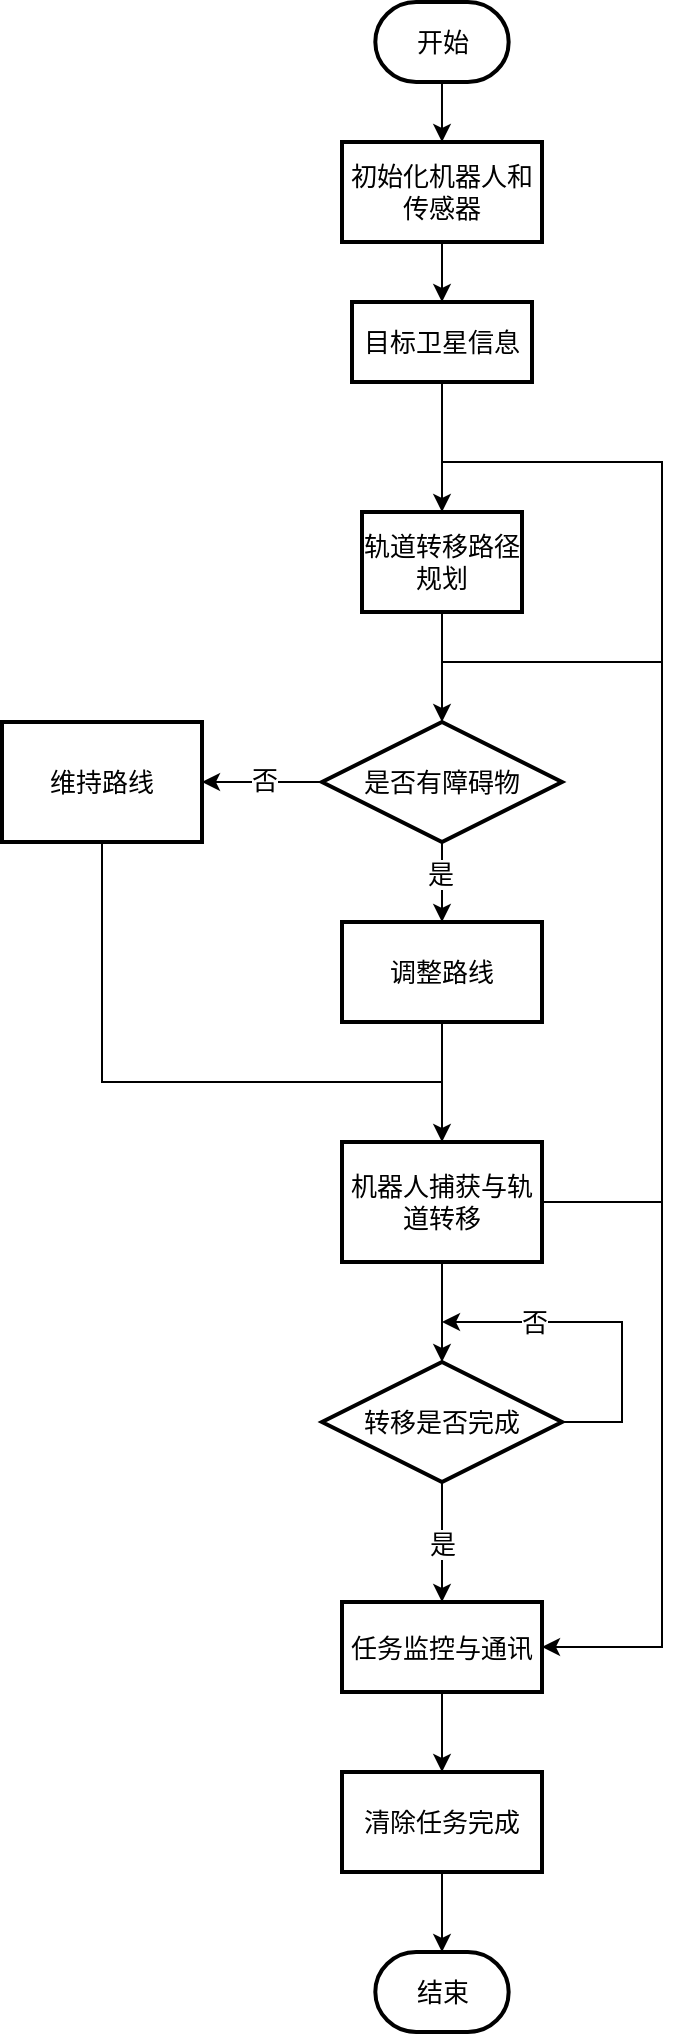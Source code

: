 <mxfile version="24.7.17">
  <diagram name="Page-1" id="QLF-LarDQt3AmGQMSmLy">
    <mxGraphModel dx="768" dy="1131" grid="1" gridSize="10" guides="1" tooltips="1" connect="1" arrows="1" fold="1" page="1" pageScale="1" pageWidth="827" pageHeight="1169" math="0" shadow="0">
      <root>
        <mxCell id="0" />
        <mxCell id="1" parent="0" />
        <mxCell id="afKLm_PC3EemGSfm7CoD-16" style="edgeStyle=orthogonalEdgeStyle;rounded=0;orthogonalLoop=1;jettySize=auto;html=1;exitX=0.5;exitY=1;exitDx=0;exitDy=0;entryX=0.5;entryY=0;entryDx=0;entryDy=0;fontSize=13;fontFamily=STZhongsong;" edge="1" parent="1" source="afKLm_PC3EemGSfm7CoD-2" target="afKLm_PC3EemGSfm7CoD-3">
          <mxGeometry relative="1" as="geometry" />
        </mxCell>
        <mxCell id="afKLm_PC3EemGSfm7CoD-2" value="&lt;font style=&quot;font-size: 13px;&quot;&gt;初始化机器人和传感器&lt;/font&gt;" style="rounded=0;whiteSpace=wrap;html=1;strokeWidth=2;fontFamily=STZhongsong;fontSize=13;" vertex="1" parent="1">
          <mxGeometry x="320" y="160" width="100" height="50" as="geometry" />
        </mxCell>
        <mxCell id="afKLm_PC3EemGSfm7CoD-17" style="edgeStyle=orthogonalEdgeStyle;rounded=0;orthogonalLoop=1;jettySize=auto;html=1;exitX=0.5;exitY=1;exitDx=0;exitDy=0;entryX=0.5;entryY=0;entryDx=0;entryDy=0;fontSize=13;fontFamily=STZhongsong;" edge="1" parent="1" source="afKLm_PC3EemGSfm7CoD-3" target="afKLm_PC3EemGSfm7CoD-4">
          <mxGeometry relative="1" as="geometry" />
        </mxCell>
        <mxCell id="afKLm_PC3EemGSfm7CoD-3" value="目标卫星信息" style="rounded=0;whiteSpace=wrap;html=1;strokeWidth=2;fontFamily=STZhongsong;fontSize=13;" vertex="1" parent="1">
          <mxGeometry x="325" y="240" width="90" height="40" as="geometry" />
        </mxCell>
        <mxCell id="afKLm_PC3EemGSfm7CoD-41" style="edgeStyle=orthogonalEdgeStyle;rounded=0;orthogonalLoop=1;jettySize=auto;html=1;exitX=0.5;exitY=1;exitDx=0;exitDy=0;entryX=0.5;entryY=0;entryDx=0;entryDy=0;fontSize=13;fontFamily=STZhongsong;" edge="1" parent="1" source="afKLm_PC3EemGSfm7CoD-4" target="afKLm_PC3EemGSfm7CoD-9">
          <mxGeometry relative="1" as="geometry" />
        </mxCell>
        <mxCell id="afKLm_PC3EemGSfm7CoD-4" value="&lt;font style=&quot;font-size: 13px;&quot;&gt;轨道转移路径规划&lt;/font&gt;" style="rounded=0;whiteSpace=wrap;html=1;strokeWidth=2;fontFamily=STZhongsong;fontSize=13;" vertex="1" parent="1">
          <mxGeometry x="330" y="345" width="80" height="50" as="geometry" />
        </mxCell>
        <mxCell id="afKLm_PC3EemGSfm7CoD-42" style="edgeStyle=orthogonalEdgeStyle;rounded=0;orthogonalLoop=1;jettySize=auto;html=1;exitX=0.5;exitY=1;exitDx=0;exitDy=0;entryX=0.5;entryY=0;entryDx=0;entryDy=0;fontSize=13;fontFamily=STZhongsong;" edge="1" parent="1" source="afKLm_PC3EemGSfm7CoD-5" target="afKLm_PC3EemGSfm7CoD-7">
          <mxGeometry relative="1" as="geometry" />
        </mxCell>
        <mxCell id="afKLm_PC3EemGSfm7CoD-5" value="&lt;font style=&quot;font-size: 13px;&quot;&gt;调整路线&lt;/font&gt;" style="rounded=0;whiteSpace=wrap;html=1;strokeWidth=2;fontFamily=STZhongsong;fontSize=13;" vertex="1" parent="1">
          <mxGeometry x="320" y="550" width="100" height="50" as="geometry" />
        </mxCell>
        <mxCell id="afKLm_PC3EemGSfm7CoD-43" style="edgeStyle=elbowEdgeStyle;rounded=0;orthogonalLoop=1;jettySize=auto;html=1;exitX=0.5;exitY=1;exitDx=0;exitDy=0;elbow=vertical;endArrow=none;endFill=0;fontSize=13;fontFamily=STZhongsong;" edge="1" parent="1" source="afKLm_PC3EemGSfm7CoD-6">
          <mxGeometry relative="1" as="geometry">
            <mxPoint x="370" y="630" as="targetPoint" />
            <Array as="points">
              <mxPoint x="290" y="630" />
            </Array>
          </mxGeometry>
        </mxCell>
        <mxCell id="afKLm_PC3EemGSfm7CoD-6" value="&lt;font style=&quot;font-size: 13px;&quot;&gt;维持路线&lt;/font&gt;" style="rounded=0;whiteSpace=wrap;html=1;strokeWidth=2;fontFamily=STZhongsong;fontSize=13;" vertex="1" parent="1">
          <mxGeometry x="150" y="450" width="100" height="60" as="geometry" />
        </mxCell>
        <mxCell id="afKLm_PC3EemGSfm7CoD-27" style="edgeStyle=orthogonalEdgeStyle;rounded=0;orthogonalLoop=1;jettySize=auto;html=1;exitX=0.5;exitY=1;exitDx=0;exitDy=0;entryX=0.5;entryY=0;entryDx=0;entryDy=0;fontSize=13;fontFamily=STZhongsong;" edge="1" parent="1" source="afKLm_PC3EemGSfm7CoD-7" target="afKLm_PC3EemGSfm7CoD-8">
          <mxGeometry relative="1" as="geometry" />
        </mxCell>
        <mxCell id="afKLm_PC3EemGSfm7CoD-45" style="edgeStyle=orthogonalEdgeStyle;rounded=0;orthogonalLoop=1;jettySize=auto;html=1;exitX=1;exitY=0.5;exitDx=0;exitDy=0;endArrow=none;endFill=0;fontSize=13;fontFamily=STZhongsong;" edge="1" parent="1" source="afKLm_PC3EemGSfm7CoD-7">
          <mxGeometry relative="1" as="geometry">
            <mxPoint x="480" y="690" as="targetPoint" />
          </mxGeometry>
        </mxCell>
        <mxCell id="afKLm_PC3EemGSfm7CoD-7" value="&lt;font style=&quot;font-size: 13px;&quot;&gt;机器人捕获与轨道转移&lt;/font&gt;" style="rounded=0;whiteSpace=wrap;html=1;strokeWidth=2;fontFamily=STZhongsong;fontSize=13;" vertex="1" parent="1">
          <mxGeometry x="320" y="660" width="100" height="60" as="geometry" />
        </mxCell>
        <mxCell id="afKLm_PC3EemGSfm7CoD-28" style="edgeStyle=elbowEdgeStyle;rounded=0;orthogonalLoop=1;jettySize=auto;html=1;exitX=1;exitY=0.5;exitDx=0;exitDy=0;fontSize=13;fontFamily=STZhongsong;" edge="1" parent="1" source="afKLm_PC3EemGSfm7CoD-8">
          <mxGeometry relative="1" as="geometry">
            <mxPoint x="370" y="750" as="targetPoint" />
            <Array as="points">
              <mxPoint x="460" y="780" />
            </Array>
          </mxGeometry>
        </mxCell>
        <mxCell id="afKLm_PC3EemGSfm7CoD-63" value="否" style="edgeLabel;html=1;align=center;verticalAlign=middle;resizable=0;points=[];fontSize=13;fontFamily=STZhongsong;" vertex="1" connectable="0" parent="afKLm_PC3EemGSfm7CoD-28">
          <mxGeometry x="0.459" y="2" relative="1" as="geometry">
            <mxPoint y="-2" as="offset" />
          </mxGeometry>
        </mxCell>
        <mxCell id="afKLm_PC3EemGSfm7CoD-30" style="edgeStyle=orthogonalEdgeStyle;rounded=0;orthogonalLoop=1;jettySize=auto;html=1;exitX=0.5;exitY=1;exitDx=0;exitDy=0;entryX=0.5;entryY=0;entryDx=0;entryDy=0;fontSize=13;fontFamily=STZhongsong;" edge="1" parent="1" source="afKLm_PC3EemGSfm7CoD-8" target="afKLm_PC3EemGSfm7CoD-10">
          <mxGeometry relative="1" as="geometry" />
        </mxCell>
        <mxCell id="afKLm_PC3EemGSfm7CoD-64" value="&lt;font face=&quot;STZhongsong&quot; style=&quot;font-size: 13px;&quot;&gt;是&lt;/font&gt;" style="edgeLabel;html=1;align=center;verticalAlign=middle;resizable=0;points=[];" vertex="1" connectable="0" parent="afKLm_PC3EemGSfm7CoD-30">
          <mxGeometry x="-0.257" y="1" relative="1" as="geometry">
            <mxPoint x="-1" y="8" as="offset" />
          </mxGeometry>
        </mxCell>
        <mxCell id="afKLm_PC3EemGSfm7CoD-8" value="&lt;font style=&quot;font-size: 13px;&quot;&gt;转移是否完成&lt;/font&gt;" style="rhombus;whiteSpace=wrap;html=1;strokeWidth=2;fontFamily=STZhongsong;fontSize=13;" vertex="1" parent="1">
          <mxGeometry x="310" y="770" width="120" height="60" as="geometry" />
        </mxCell>
        <mxCell id="afKLm_PC3EemGSfm7CoD-34" style="edgeStyle=orthogonalEdgeStyle;rounded=0;orthogonalLoop=1;jettySize=auto;html=1;exitX=0;exitY=0.5;exitDx=0;exitDy=0;entryX=1;entryY=0.5;entryDx=0;entryDy=0;fontSize=13;fontFamily=STZhongsong;" edge="1" parent="1" source="afKLm_PC3EemGSfm7CoD-9" target="afKLm_PC3EemGSfm7CoD-6">
          <mxGeometry relative="1" as="geometry" />
        </mxCell>
        <mxCell id="afKLm_PC3EemGSfm7CoD-57" value="&lt;font style=&quot;font-size: 13px;&quot;&gt;否&lt;/font&gt;" style="edgeLabel;html=1;align=center;verticalAlign=middle;resizable=0;points=[];fontSize=13;fontFamily=STZhongsong;" vertex="1" connectable="0" parent="afKLm_PC3EemGSfm7CoD-34">
          <mxGeometry x="-0.033" y="2" relative="1" as="geometry">
            <mxPoint y="-3" as="offset" />
          </mxGeometry>
        </mxCell>
        <mxCell id="afKLm_PC3EemGSfm7CoD-36" style="edgeStyle=orthogonalEdgeStyle;rounded=0;orthogonalLoop=1;jettySize=auto;html=1;exitX=0.5;exitY=1;exitDx=0;exitDy=0;entryX=0.5;entryY=0;entryDx=0;entryDy=0;fontSize=13;fontFamily=STZhongsong;" edge="1" parent="1" source="afKLm_PC3EemGSfm7CoD-9" target="afKLm_PC3EemGSfm7CoD-5">
          <mxGeometry relative="1" as="geometry" />
        </mxCell>
        <mxCell id="afKLm_PC3EemGSfm7CoD-56" value="是" style="edgeLabel;html=1;align=center;verticalAlign=middle;resizable=0;points=[];fontSize=13;fontFamily=STZhongsong;" vertex="1" connectable="0" parent="afKLm_PC3EemGSfm7CoD-36">
          <mxGeometry x="-0.2" y="-3" relative="1" as="geometry">
            <mxPoint x="2" as="offset" />
          </mxGeometry>
        </mxCell>
        <mxCell id="afKLm_PC3EemGSfm7CoD-9" value="&lt;font style=&quot;font-size: 13px;&quot;&gt;是否有障碍物&lt;/font&gt;" style="rhombus;whiteSpace=wrap;html=1;strokeWidth=2;fontFamily=STZhongsong;fontSize=13;" vertex="1" parent="1">
          <mxGeometry x="310" y="450" width="120" height="60" as="geometry" />
        </mxCell>
        <mxCell id="afKLm_PC3EemGSfm7CoD-31" style="edgeStyle=orthogonalEdgeStyle;rounded=0;orthogonalLoop=1;jettySize=auto;html=1;exitX=0.5;exitY=1;exitDx=0;exitDy=0;entryX=0.5;entryY=0;entryDx=0;entryDy=0;fontSize=13;fontFamily=STZhongsong;" edge="1" parent="1" source="afKLm_PC3EemGSfm7CoD-10" target="afKLm_PC3EemGSfm7CoD-11">
          <mxGeometry relative="1" as="geometry" />
        </mxCell>
        <mxCell id="afKLm_PC3EemGSfm7CoD-44" style="edgeStyle=elbowEdgeStyle;rounded=0;orthogonalLoop=1;jettySize=auto;html=1;exitX=1;exitY=0.5;exitDx=0;exitDy=0;startArrow=classic;startFill=1;endArrow=none;endFill=0;fontSize=13;fontFamily=STZhongsong;" edge="1" parent="1" source="afKLm_PC3EemGSfm7CoD-10">
          <mxGeometry relative="1" as="geometry">
            <mxPoint x="370" y="320" as="targetPoint" />
            <Array as="points">
              <mxPoint x="480" y="600" />
            </Array>
          </mxGeometry>
        </mxCell>
        <mxCell id="afKLm_PC3EemGSfm7CoD-10" value="&lt;font style=&quot;font-size: 13px;&quot;&gt;任务监控与通讯&lt;/font&gt;" style="rounded=0;whiteSpace=wrap;html=1;strokeWidth=2;fontFamily=STZhongsong;fontSize=13;" vertex="1" parent="1">
          <mxGeometry x="320" y="890" width="100" height="45" as="geometry" />
        </mxCell>
        <mxCell id="afKLm_PC3EemGSfm7CoD-11" value="&lt;font style=&quot;font-size: 13px;&quot;&gt;清除任务完成&lt;/font&gt;" style="rounded=0;whiteSpace=wrap;html=1;strokeWidth=2;fontFamily=STZhongsong;fontSize=13;" vertex="1" parent="1">
          <mxGeometry x="320" y="975" width="100" height="50" as="geometry" />
        </mxCell>
        <mxCell id="afKLm_PC3EemGSfm7CoD-14" value="结束" style="strokeWidth=2;html=1;shape=mxgraph.flowchart.terminator;whiteSpace=wrap;fontFamily=STZhongsong;fontSize=13;" vertex="1" parent="1">
          <mxGeometry x="336.66" y="1065" width="66.67" height="40" as="geometry" />
        </mxCell>
        <mxCell id="afKLm_PC3EemGSfm7CoD-26" style="edgeStyle=orthogonalEdgeStyle;rounded=0;orthogonalLoop=1;jettySize=auto;html=1;exitX=0.5;exitY=1;exitDx=0;exitDy=0;exitPerimeter=0;entryX=0.5;entryY=0;entryDx=0;entryDy=0;fontSize=13;fontFamily=STZhongsong;" edge="1" parent="1" source="afKLm_PC3EemGSfm7CoD-25" target="afKLm_PC3EemGSfm7CoD-2">
          <mxGeometry relative="1" as="geometry" />
        </mxCell>
        <mxCell id="afKLm_PC3EemGSfm7CoD-25" value="开始" style="strokeWidth=2;html=1;shape=mxgraph.flowchart.terminator;whiteSpace=wrap;fontFamily=STZhongsong;fontSize=13;" vertex="1" parent="1">
          <mxGeometry x="336.66" y="90" width="66.67" height="40" as="geometry" />
        </mxCell>
        <mxCell id="afKLm_PC3EemGSfm7CoD-32" style="edgeStyle=orthogonalEdgeStyle;rounded=0;orthogonalLoop=1;jettySize=auto;html=1;exitX=0.5;exitY=1;exitDx=0;exitDy=0;entryX=0.5;entryY=0;entryDx=0;entryDy=0;entryPerimeter=0;fontSize=13;fontFamily=STZhongsong;" edge="1" parent="1" source="afKLm_PC3EemGSfm7CoD-11" target="afKLm_PC3EemGSfm7CoD-14">
          <mxGeometry relative="1" as="geometry" />
        </mxCell>
        <mxCell id="afKLm_PC3EemGSfm7CoD-49" value="" style="endArrow=none;html=1;rounded=0;endFill=0;fontSize=13;fontFamily=STZhongsong;" edge="1" parent="1">
          <mxGeometry width="50" height="50" relative="1" as="geometry">
            <mxPoint x="370" y="420" as="sourcePoint" />
            <mxPoint x="480" y="420" as="targetPoint" />
          </mxGeometry>
        </mxCell>
      </root>
    </mxGraphModel>
  </diagram>
</mxfile>
